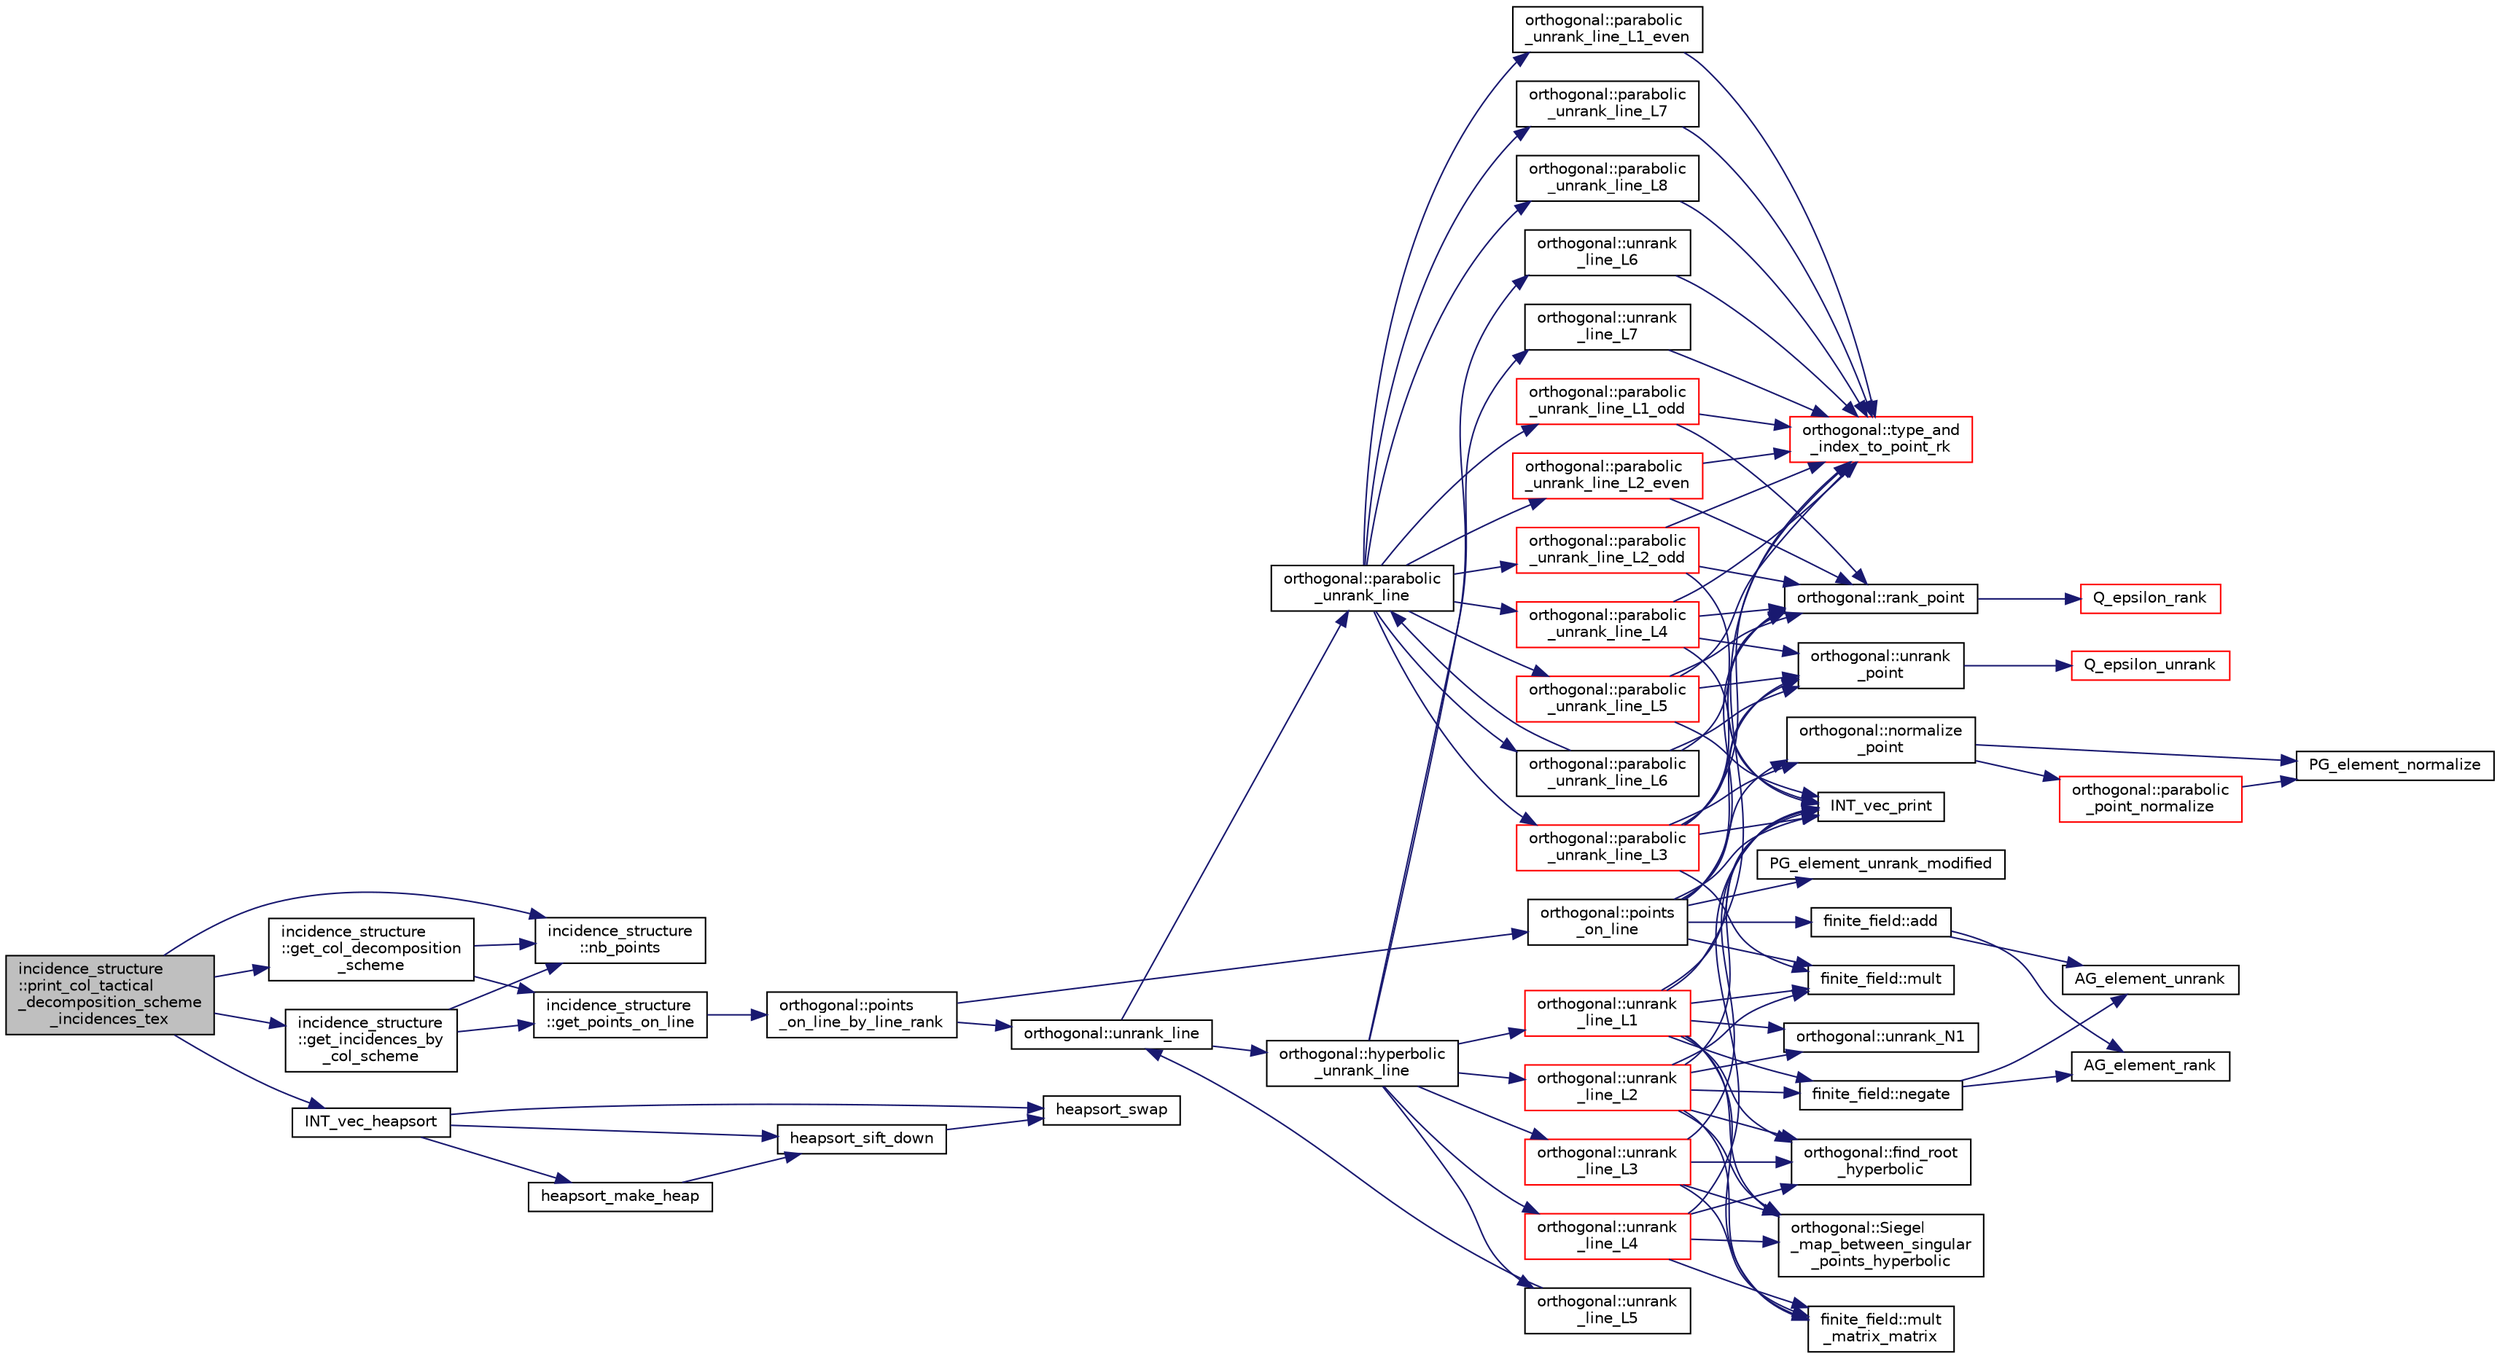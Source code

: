 digraph "incidence_structure::print_col_tactical_decomposition_scheme_incidences_tex"
{
  edge [fontname="Helvetica",fontsize="10",labelfontname="Helvetica",labelfontsize="10"];
  node [fontname="Helvetica",fontsize="10",shape=record];
  rankdir="LR";
  Node5500 [label="incidence_structure\l::print_col_tactical\l_decomposition_scheme\l_incidences_tex",height=0.2,width=0.4,color="black", fillcolor="grey75", style="filled", fontcolor="black"];
  Node5500 -> Node5501 [color="midnightblue",fontsize="10",style="solid",fontname="Helvetica"];
  Node5501 [label="incidence_structure\l::get_col_decomposition\l_scheme",height=0.2,width=0.4,color="black", fillcolor="white", style="filled",URL="$da/d8a/classincidence__structure.html#a576b9add81a037a3d8f566ce28541673"];
  Node5501 -> Node5502 [color="midnightblue",fontsize="10",style="solid",fontname="Helvetica"];
  Node5502 [label="incidence_structure\l::nb_points",height=0.2,width=0.4,color="black", fillcolor="white", style="filled",URL="$da/d8a/classincidence__structure.html#aff5f6bfdc7470e73082ee6faacf0af64"];
  Node5501 -> Node5503 [color="midnightblue",fontsize="10",style="solid",fontname="Helvetica"];
  Node5503 [label="incidence_structure\l::get_points_on_line",height=0.2,width=0.4,color="black", fillcolor="white", style="filled",URL="$da/d8a/classincidence__structure.html#a1baf0d372125123bf55d27dacc720bda"];
  Node5503 -> Node5504 [color="midnightblue",fontsize="10",style="solid",fontname="Helvetica"];
  Node5504 [label="orthogonal::points\l_on_line_by_line_rank",height=0.2,width=0.4,color="black", fillcolor="white", style="filled",URL="$d7/daa/classorthogonal.html#aec3f511b69d0a28340f93d6f904c5daa"];
  Node5504 -> Node5505 [color="midnightblue",fontsize="10",style="solid",fontname="Helvetica"];
  Node5505 [label="orthogonal::unrank_line",height=0.2,width=0.4,color="black", fillcolor="white", style="filled",URL="$d7/daa/classorthogonal.html#a27fec576f6e11b80dd4503fa3cf7611e"];
  Node5505 -> Node5506 [color="midnightblue",fontsize="10",style="solid",fontname="Helvetica"];
  Node5506 [label="orthogonal::hyperbolic\l_unrank_line",height=0.2,width=0.4,color="black", fillcolor="white", style="filled",URL="$d7/daa/classorthogonal.html#a94952194cdcc478feb676e97e2e272f2"];
  Node5506 -> Node5507 [color="midnightblue",fontsize="10",style="solid",fontname="Helvetica"];
  Node5507 [label="orthogonal::unrank\l_line_L1",height=0.2,width=0.4,color="red", fillcolor="white", style="filled",URL="$d7/daa/classorthogonal.html#aca204928ad9c6c2d9e9afe2ea5af6d60"];
  Node5507 -> Node5508 [color="midnightblue",fontsize="10",style="solid",fontname="Helvetica"];
  Node5508 [label="orthogonal::type_and\l_index_to_point_rk",height=0.2,width=0.4,color="red", fillcolor="white", style="filled",URL="$d7/daa/classorthogonal.html#a319ef460cdfe3247d336c3fb482901eb"];
  Node5507 -> Node5559 [color="midnightblue",fontsize="10",style="solid",fontname="Helvetica"];
  Node5559 [label="orthogonal::unrank_N1",height=0.2,width=0.4,color="black", fillcolor="white", style="filled",URL="$d7/daa/classorthogonal.html#ac39ac9cea140f569c2b78ad01310b4b6"];
  Node5507 -> Node5541 [color="midnightblue",fontsize="10",style="solid",fontname="Helvetica"];
  Node5541 [label="INT_vec_print",height=0.2,width=0.4,color="black", fillcolor="white", style="filled",URL="$df/dbf/sajeeb_8_c.html#a79a5901af0b47dd0d694109543c027fe"];
  Node5507 -> Node5563 [color="midnightblue",fontsize="10",style="solid",fontname="Helvetica"];
  Node5563 [label="finite_field::mult",height=0.2,width=0.4,color="black", fillcolor="white", style="filled",URL="$df/d5a/classfinite__field.html#a24fb5917aa6d4d656fd855b7f44a13b0"];
  Node5507 -> Node5571 [color="midnightblue",fontsize="10",style="solid",fontname="Helvetica"];
  Node5571 [label="orthogonal::find_root\l_hyperbolic",height=0.2,width=0.4,color="black", fillcolor="white", style="filled",URL="$d7/daa/classorthogonal.html#a4cb66d7aec283cd032a99cb9b2b9992d"];
  Node5507 -> Node5572 [color="midnightblue",fontsize="10",style="solid",fontname="Helvetica"];
  Node5572 [label="orthogonal::Siegel\l_map_between_singular\l_points_hyperbolic",height=0.2,width=0.4,color="black", fillcolor="white", style="filled",URL="$d7/daa/classorthogonal.html#a5ee80bd3a8fb9799d248ade8fd7b20b3"];
  Node5507 -> Node5573 [color="midnightblue",fontsize="10",style="solid",fontname="Helvetica"];
  Node5573 [label="finite_field::mult\l_matrix_matrix",height=0.2,width=0.4,color="black", fillcolor="white", style="filled",URL="$df/d5a/classfinite__field.html#a5e28706b815838d0ec34de1fa74bc3c4"];
  Node5507 -> Node5569 [color="midnightblue",fontsize="10",style="solid",fontname="Helvetica"];
  Node5569 [label="finite_field::negate",height=0.2,width=0.4,color="black", fillcolor="white", style="filled",URL="$df/d5a/classfinite__field.html#aa9d798298f25d4a9262b5bc5f1733e31"];
  Node5569 -> Node5565 [color="midnightblue",fontsize="10",style="solid",fontname="Helvetica"];
  Node5565 [label="AG_element_unrank",height=0.2,width=0.4,color="black", fillcolor="white", style="filled",URL="$d4/d67/geometry_8h.html#a4a33b86c87b2879b97cfa1327abe2885"];
  Node5569 -> Node5566 [color="midnightblue",fontsize="10",style="solid",fontname="Helvetica"];
  Node5566 [label="AG_element_rank",height=0.2,width=0.4,color="black", fillcolor="white", style="filled",URL="$d4/d67/geometry_8h.html#ab2ac908d07dd8038fd996e26bdc75c17"];
  Node5506 -> Node5575 [color="midnightblue",fontsize="10",style="solid",fontname="Helvetica"];
  Node5575 [label="orthogonal::unrank\l_line_L2",height=0.2,width=0.4,color="red", fillcolor="white", style="filled",URL="$d7/daa/classorthogonal.html#abb7883ab6e8726606f8b82094d1181a5"];
  Node5575 -> Node5541 [color="midnightblue",fontsize="10",style="solid",fontname="Helvetica"];
  Node5575 -> Node5569 [color="midnightblue",fontsize="10",style="solid",fontname="Helvetica"];
  Node5575 -> Node5563 [color="midnightblue",fontsize="10",style="solid",fontname="Helvetica"];
  Node5575 -> Node5559 [color="midnightblue",fontsize="10",style="solid",fontname="Helvetica"];
  Node5575 -> Node5571 [color="midnightblue",fontsize="10",style="solid",fontname="Helvetica"];
  Node5575 -> Node5572 [color="midnightblue",fontsize="10",style="solid",fontname="Helvetica"];
  Node5575 -> Node5573 [color="midnightblue",fontsize="10",style="solid",fontname="Helvetica"];
  Node5506 -> Node5578 [color="midnightblue",fontsize="10",style="solid",fontname="Helvetica"];
  Node5578 [label="orthogonal::unrank\l_line_L3",height=0.2,width=0.4,color="red", fillcolor="white", style="filled",URL="$d7/daa/classorthogonal.html#a3546eded4c93131b31df43de26a08991"];
  Node5578 -> Node5541 [color="midnightblue",fontsize="10",style="solid",fontname="Helvetica"];
  Node5578 -> Node5571 [color="midnightblue",fontsize="10",style="solid",fontname="Helvetica"];
  Node5578 -> Node5572 [color="midnightblue",fontsize="10",style="solid",fontname="Helvetica"];
  Node5578 -> Node5573 [color="midnightblue",fontsize="10",style="solid",fontname="Helvetica"];
  Node5506 -> Node5579 [color="midnightblue",fontsize="10",style="solid",fontname="Helvetica"];
  Node5579 [label="orthogonal::unrank\l_line_L4",height=0.2,width=0.4,color="red", fillcolor="white", style="filled",URL="$d7/daa/classorthogonal.html#ab207c36ebccd5b91981d678a56ffd9eb"];
  Node5579 -> Node5541 [color="midnightblue",fontsize="10",style="solid",fontname="Helvetica"];
  Node5579 -> Node5571 [color="midnightblue",fontsize="10",style="solid",fontname="Helvetica"];
  Node5579 -> Node5572 [color="midnightblue",fontsize="10",style="solid",fontname="Helvetica"];
  Node5579 -> Node5573 [color="midnightblue",fontsize="10",style="solid",fontname="Helvetica"];
  Node5506 -> Node5580 [color="midnightblue",fontsize="10",style="solid",fontname="Helvetica"];
  Node5580 [label="orthogonal::unrank\l_line_L5",height=0.2,width=0.4,color="black", fillcolor="white", style="filled",URL="$d7/daa/classorthogonal.html#a64148a40b356447a00d985789ad74c82"];
  Node5580 -> Node5505 [color="midnightblue",fontsize="10",style="solid",fontname="Helvetica"];
  Node5506 -> Node5581 [color="midnightblue",fontsize="10",style="solid",fontname="Helvetica"];
  Node5581 [label="orthogonal::unrank\l_line_L6",height=0.2,width=0.4,color="black", fillcolor="white", style="filled",URL="$d7/daa/classorthogonal.html#a91145776fc4185d7277ddf019064f7ea"];
  Node5581 -> Node5508 [color="midnightblue",fontsize="10",style="solid",fontname="Helvetica"];
  Node5506 -> Node5582 [color="midnightblue",fontsize="10",style="solid",fontname="Helvetica"];
  Node5582 [label="orthogonal::unrank\l_line_L7",height=0.2,width=0.4,color="black", fillcolor="white", style="filled",URL="$d7/daa/classorthogonal.html#a6dbd5481e532a8f7232acded49f5c05e"];
  Node5582 -> Node5508 [color="midnightblue",fontsize="10",style="solid",fontname="Helvetica"];
  Node5505 -> Node5583 [color="midnightblue",fontsize="10",style="solid",fontname="Helvetica"];
  Node5583 [label="orthogonal::parabolic\l_unrank_line",height=0.2,width=0.4,color="black", fillcolor="white", style="filled",URL="$d7/daa/classorthogonal.html#a449cc51a62e11b8699befe951b0f8a4c"];
  Node5583 -> Node5584 [color="midnightblue",fontsize="10",style="solid",fontname="Helvetica"];
  Node5584 [label="orthogonal::parabolic\l_unrank_line_L1_even",height=0.2,width=0.4,color="black", fillcolor="white", style="filled",URL="$d7/daa/classorthogonal.html#a83a57c7023d5a61881d39f00f7717d8b"];
  Node5584 -> Node5508 [color="midnightblue",fontsize="10",style="solid",fontname="Helvetica"];
  Node5583 -> Node5585 [color="midnightblue",fontsize="10",style="solid",fontname="Helvetica"];
  Node5585 [label="orthogonal::parabolic\l_unrank_line_L1_odd",height=0.2,width=0.4,color="red", fillcolor="white", style="filled",URL="$d7/daa/classorthogonal.html#af59966fe1bb32196deaafbe6849fdeb1"];
  Node5585 -> Node5508 [color="midnightblue",fontsize="10",style="solid",fontname="Helvetica"];
  Node5585 -> Node5533 [color="midnightblue",fontsize="10",style="solid",fontname="Helvetica"];
  Node5533 [label="orthogonal::rank_point",height=0.2,width=0.4,color="black", fillcolor="white", style="filled",URL="$d7/daa/classorthogonal.html#adb4f1528590a804b3c011a68c9ebf655"];
  Node5533 -> Node5534 [color="midnightblue",fontsize="10",style="solid",fontname="Helvetica"];
  Node5534 [label="Q_epsilon_rank",height=0.2,width=0.4,color="red", fillcolor="white", style="filled",URL="$d4/d67/geometry_8h.html#a0949e1151174e2988aa697cb31942e97"];
  Node5583 -> Node5612 [color="midnightblue",fontsize="10",style="solid",fontname="Helvetica"];
  Node5612 [label="orthogonal::parabolic\l_unrank_line_L2_even",height=0.2,width=0.4,color="red", fillcolor="white", style="filled",URL="$d7/daa/classorthogonal.html#a57a7ad0d16ea67c0636c9f179eeed5d1"];
  Node5612 -> Node5508 [color="midnightblue",fontsize="10",style="solid",fontname="Helvetica"];
  Node5612 -> Node5533 [color="midnightblue",fontsize="10",style="solid",fontname="Helvetica"];
  Node5583 -> Node5614 [color="midnightblue",fontsize="10",style="solid",fontname="Helvetica"];
  Node5614 [label="orthogonal::parabolic\l_unrank_line_L2_odd",height=0.2,width=0.4,color="red", fillcolor="white", style="filled",URL="$d7/daa/classorthogonal.html#a9ab8a29daee27c60803e2bf5026a9a9e"];
  Node5614 -> Node5508 [color="midnightblue",fontsize="10",style="solid",fontname="Helvetica"];
  Node5614 -> Node5541 [color="midnightblue",fontsize="10",style="solid",fontname="Helvetica"];
  Node5614 -> Node5533 [color="midnightblue",fontsize="10",style="solid",fontname="Helvetica"];
  Node5583 -> Node5616 [color="midnightblue",fontsize="10",style="solid",fontname="Helvetica"];
  Node5616 [label="orthogonal::parabolic\l_unrank_line_L3",height=0.2,width=0.4,color="red", fillcolor="white", style="filled",URL="$d7/daa/classorthogonal.html#ae1edfba289a03ed4d383514c2b0dc4b7"];
  Node5616 -> Node5508 [color="midnightblue",fontsize="10",style="solid",fontname="Helvetica"];
  Node5616 -> Node5511 [color="midnightblue",fontsize="10",style="solid",fontname="Helvetica"];
  Node5511 [label="orthogonal::unrank\l_point",height=0.2,width=0.4,color="black", fillcolor="white", style="filled",URL="$d7/daa/classorthogonal.html#ab655117100f7c66c19817b84ac5ac0a0"];
  Node5511 -> Node5512 [color="midnightblue",fontsize="10",style="solid",fontname="Helvetica"];
  Node5512 [label="Q_epsilon_unrank",height=0.2,width=0.4,color="red", fillcolor="white", style="filled",URL="$d4/d67/geometry_8h.html#af162c4d30d4a6528299e37551c353e7b"];
  Node5616 -> Node5541 [color="midnightblue",fontsize="10",style="solid",fontname="Helvetica"];
  Node5616 -> Node5563 [color="midnightblue",fontsize="10",style="solid",fontname="Helvetica"];
  Node5616 -> Node5619 [color="midnightblue",fontsize="10",style="solid",fontname="Helvetica"];
  Node5619 [label="orthogonal::normalize\l_point",height=0.2,width=0.4,color="black", fillcolor="white", style="filled",URL="$d7/daa/classorthogonal.html#a1f3776fdc50b810a0a0fcee692fb154f"];
  Node5619 -> Node5545 [color="midnightblue",fontsize="10",style="solid",fontname="Helvetica"];
  Node5545 [label="PG_element_normalize",height=0.2,width=0.4,color="black", fillcolor="white", style="filled",URL="$d4/d67/geometry_8h.html#a5a4c3c1158bad6bab0d786c616bd0996"];
  Node5619 -> Node5620 [color="midnightblue",fontsize="10",style="solid",fontname="Helvetica"];
  Node5620 [label="orthogonal::parabolic\l_point_normalize",height=0.2,width=0.4,color="red", fillcolor="white", style="filled",URL="$d7/daa/classorthogonal.html#a2a705e8d2729a3fa15663084d2bb8ab8"];
  Node5620 -> Node5545 [color="midnightblue",fontsize="10",style="solid",fontname="Helvetica"];
  Node5616 -> Node5533 [color="midnightblue",fontsize="10",style="solid",fontname="Helvetica"];
  Node5583 -> Node5621 [color="midnightblue",fontsize="10",style="solid",fontname="Helvetica"];
  Node5621 [label="orthogonal::parabolic\l_unrank_line_L4",height=0.2,width=0.4,color="red", fillcolor="white", style="filled",URL="$d7/daa/classorthogonal.html#a6a30b6c7f59498ad8c7f2bec7c78d2ff"];
  Node5621 -> Node5508 [color="midnightblue",fontsize="10",style="solid",fontname="Helvetica"];
  Node5621 -> Node5533 [color="midnightblue",fontsize="10",style="solid",fontname="Helvetica"];
  Node5621 -> Node5511 [color="midnightblue",fontsize="10",style="solid",fontname="Helvetica"];
  Node5621 -> Node5541 [color="midnightblue",fontsize="10",style="solid",fontname="Helvetica"];
  Node5583 -> Node5623 [color="midnightblue",fontsize="10",style="solid",fontname="Helvetica"];
  Node5623 [label="orthogonal::parabolic\l_unrank_line_L5",height=0.2,width=0.4,color="red", fillcolor="white", style="filled",URL="$d7/daa/classorthogonal.html#a77831b97ebbbc5d8103c5e7e0edfeb9b"];
  Node5623 -> Node5508 [color="midnightblue",fontsize="10",style="solid",fontname="Helvetica"];
  Node5623 -> Node5533 [color="midnightblue",fontsize="10",style="solid",fontname="Helvetica"];
  Node5623 -> Node5511 [color="midnightblue",fontsize="10",style="solid",fontname="Helvetica"];
  Node5623 -> Node5541 [color="midnightblue",fontsize="10",style="solid",fontname="Helvetica"];
  Node5583 -> Node5625 [color="midnightblue",fontsize="10",style="solid",fontname="Helvetica"];
  Node5625 [label="orthogonal::parabolic\l_unrank_line_L6",height=0.2,width=0.4,color="black", fillcolor="white", style="filled",URL="$d7/daa/classorthogonal.html#a3fecd8b43b3e09d6b35e550850b11d56"];
  Node5625 -> Node5583 [color="midnightblue",fontsize="10",style="solid",fontname="Helvetica"];
  Node5625 -> Node5511 [color="midnightblue",fontsize="10",style="solid",fontname="Helvetica"];
  Node5625 -> Node5533 [color="midnightblue",fontsize="10",style="solid",fontname="Helvetica"];
  Node5583 -> Node5626 [color="midnightblue",fontsize="10",style="solid",fontname="Helvetica"];
  Node5626 [label="orthogonal::parabolic\l_unrank_line_L7",height=0.2,width=0.4,color="black", fillcolor="white", style="filled",URL="$d7/daa/classorthogonal.html#af37feffb93b694bd8b9f5ff5f8bdd4eb"];
  Node5626 -> Node5508 [color="midnightblue",fontsize="10",style="solid",fontname="Helvetica"];
  Node5583 -> Node5627 [color="midnightblue",fontsize="10",style="solid",fontname="Helvetica"];
  Node5627 [label="orthogonal::parabolic\l_unrank_line_L8",height=0.2,width=0.4,color="black", fillcolor="white", style="filled",URL="$d7/daa/classorthogonal.html#a97e23bbc8eb995d6ee0dba00f2b0d34f"];
  Node5627 -> Node5508 [color="midnightblue",fontsize="10",style="solid",fontname="Helvetica"];
  Node5504 -> Node5628 [color="midnightblue",fontsize="10",style="solid",fontname="Helvetica"];
  Node5628 [label="orthogonal::points\l_on_line",height=0.2,width=0.4,color="black", fillcolor="white", style="filled",URL="$d7/daa/classorthogonal.html#afe1cc564902cc557d4d4d2ff85ee6839"];
  Node5628 -> Node5511 [color="midnightblue",fontsize="10",style="solid",fontname="Helvetica"];
  Node5628 -> Node5541 [color="midnightblue",fontsize="10",style="solid",fontname="Helvetica"];
  Node5628 -> Node5629 [color="midnightblue",fontsize="10",style="solid",fontname="Helvetica"];
  Node5629 [label="PG_element_unrank_modified",height=0.2,width=0.4,color="black", fillcolor="white", style="filled",URL="$d4/d67/geometry_8h.html#a83ae9b605d496f6a90345303f6efae64"];
  Node5628 -> Node5563 [color="midnightblue",fontsize="10",style="solid",fontname="Helvetica"];
  Node5628 -> Node5564 [color="midnightblue",fontsize="10",style="solid",fontname="Helvetica"];
  Node5564 [label="finite_field::add",height=0.2,width=0.4,color="black", fillcolor="white", style="filled",URL="$df/d5a/classfinite__field.html#a8f12328a27500f3c7be0c849ebbc9d14"];
  Node5564 -> Node5565 [color="midnightblue",fontsize="10",style="solid",fontname="Helvetica"];
  Node5564 -> Node5566 [color="midnightblue",fontsize="10",style="solid",fontname="Helvetica"];
  Node5628 -> Node5619 [color="midnightblue",fontsize="10",style="solid",fontname="Helvetica"];
  Node5628 -> Node5533 [color="midnightblue",fontsize="10",style="solid",fontname="Helvetica"];
  Node5500 -> Node5630 [color="midnightblue",fontsize="10",style="solid",fontname="Helvetica"];
  Node5630 [label="incidence_structure\l::get_incidences_by\l_col_scheme",height=0.2,width=0.4,color="black", fillcolor="white", style="filled",URL="$da/d8a/classincidence__structure.html#adacdd5e58318775f9d3049cbdf47c9ad"];
  Node5630 -> Node5502 [color="midnightblue",fontsize="10",style="solid",fontname="Helvetica"];
  Node5630 -> Node5503 [color="midnightblue",fontsize="10",style="solid",fontname="Helvetica"];
  Node5500 -> Node5502 [color="midnightblue",fontsize="10",style="solid",fontname="Helvetica"];
  Node5500 -> Node5631 [color="midnightblue",fontsize="10",style="solid",fontname="Helvetica"];
  Node5631 [label="INT_vec_heapsort",height=0.2,width=0.4,color="black", fillcolor="white", style="filled",URL="$d5/de2/foundations_2data__structures_2data__structures_8h.html#a3590ad9987f801fbfc94634300182f39"];
  Node5631 -> Node5632 [color="midnightblue",fontsize="10",style="solid",fontname="Helvetica"];
  Node5632 [label="heapsort_make_heap",height=0.2,width=0.4,color="black", fillcolor="white", style="filled",URL="$d4/dd7/sorting_8_c.html#a42f24453d7d77eeb1338ebd1a13cfdbb"];
  Node5632 -> Node5633 [color="midnightblue",fontsize="10",style="solid",fontname="Helvetica"];
  Node5633 [label="heapsort_sift_down",height=0.2,width=0.4,color="black", fillcolor="white", style="filled",URL="$d4/dd7/sorting_8_c.html#a65cbb1a6a3f01f511673705437ddc18b"];
  Node5633 -> Node5634 [color="midnightblue",fontsize="10",style="solid",fontname="Helvetica"];
  Node5634 [label="heapsort_swap",height=0.2,width=0.4,color="black", fillcolor="white", style="filled",URL="$d4/dd7/sorting_8_c.html#a8f048362e6065297b19b6975bcbbfcc6"];
  Node5631 -> Node5634 [color="midnightblue",fontsize="10",style="solid",fontname="Helvetica"];
  Node5631 -> Node5633 [color="midnightblue",fontsize="10",style="solid",fontname="Helvetica"];
}
